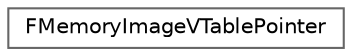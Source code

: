 digraph "Graphical Class Hierarchy"
{
 // INTERACTIVE_SVG=YES
 // LATEX_PDF_SIZE
  bgcolor="transparent";
  edge [fontname=Helvetica,fontsize=10,labelfontname=Helvetica,labelfontsize=10];
  node [fontname=Helvetica,fontsize=10,shape=box,height=0.2,width=0.4];
  rankdir="LR";
  Node0 [id="Node000000",label="FMemoryImageVTablePointer",height=0.2,width=0.4,color="grey40", fillcolor="white", style="filled",URL="$dd/dd3/structFMemoryImageVTablePointer.html",tooltip=" "];
}
